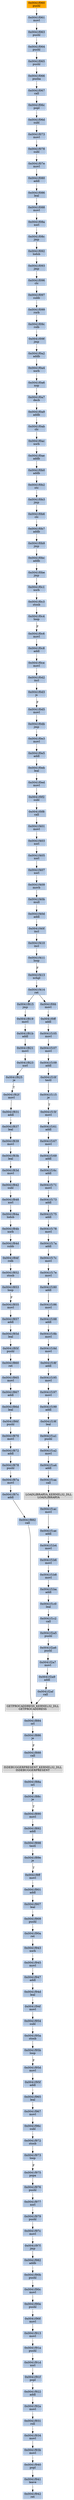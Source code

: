 strict digraph G {
	graph [bgcolor=transparent,
		name=G
	];
	node [color=lightsteelblue,
		fillcolor=lightsteelblue,
		shape=rectangle,
		style=filled
	];
	"0x0041f97f"	[label="0x0041f97f
jmp"];
	"0x0041f982"	[label="0x0041f982
addb"];
	"0x0041f97f" -> "0x0041f982"	[color="#000000"];
	"0x0041f821"	[label="0x0041f821
movl"];
	"0x0041f823"	[label="0x0041f823
xorl"];
	"0x0041f821" -> "0x0041f823"	[color="#000000"];
	"0x0041f063"	[label="0x0041f063
pushl"];
	"0x0041f064"	[label="0x0041f064
pushl"];
	"0x0041f063" -> "0x0041f064"	[color="#000000"];
	"0x0041f0ed"	[label="0x0041f0ed
movl"];
	"0x0041f0f2"	[label="0x0041f0f2
subl"];
	"0x0041f0ed" -> "0x0041f0f2"	[color="#000000"];
	"0x0041f907"	[label="0x0041f907
leal"];
	"0x0041f909"	[label="0x0041f909
pushl"];
	"0x0041f907" -> "0x0041f909"	[color="#000000"];
	"0x0041f0b6"	[label="0x0041f0b6
clc"];
	"0x0041f0b7"	[label="0x0041f0b7
addb"];
	"0x0041f0b6" -> "0x0041f0b7"	[color="#000000"];
	"0x0041f1a4"	[label="0x0041f1a4
addl"];
	"0x0041f1aa"	[label="0x0041f1aa
call"];
	"0x0041f1a4" -> "0x0041f1aa"	[color="#000000"];
	"0x0041f16c"	[label="0x0041f16c
addl"];
	"0x0041f171"	[label="0x0041f171
movl"];
	"0x0041f16c" -> "0x0041f171"	[color="#000000"];
	"0x0041f096"	[label="0x0041f096
clc"];
	"0x0041f097"	[label="0x0041f097
subb"];
	"0x0041f096" -> "0x0041f097"	[color="#000000"];
	"0x0041f853"	[label="0x0041f853
loop"];
	"0x0041f855"	[label="0x0041f855
movl"];
	"0x0041f853" -> "0x0041f855"	[color="#000000",
		label=F];
	"0x0041f90f"	[label="0x0041f90f
movl"];
	"0x0041f913"	[label="0x0041f913
movl"];
	"0x0041f90f" -> "0x0041f913"	[color="#000000"];
	"0x0041f872"	[label="0x0041f872
addl"];
	"0x0041f878"	[label="0x0041f878
pushl"];
	"0x0041f872" -> "0x0041f878"	[color="#000000"];
	"0x0041f407"	[label="0x0041f407
xorl"];
	"0x0041f409"	[label="0x0041f409
movb"];
	"0x0041f407" -> "0x0041f409"	[color="#000000"];
	"0x0041f099"	[label="0x0041f099
rorb"];
	"0x0041f097" -> "0x0041f099"	[color="#000000"];
	"0x0041f09f"	[label="0x0041f09f
jmp"];
	"0x0041f0a2"	[label="0x0041f0a2
addb"];
	"0x0041f09f" -> "0x0041f0a2"	[color="#000000"];
	"0x0041f180"	[label="0x0041f180
addl"];
	"0x0041f186"	[label="0x0041f186
movl"];
	"0x0041f180" -> "0x0041f186"	[color="#000000"];
	"0x0041f892"	[label="0x0041f892
addl"];
	"0x0041f898"	[label="0x0041f898
testl"];
	"0x0041f892" -> "0x0041f898"	[color="#000000"];
	"0x0041f105"	[label="0x0041f105
movl"];
	"0x0041f107"	[label="0x0041f107
movl"];
	"0x0041f105" -> "0x0041f107"	[color="#000000"];
	"0x0041f91d"	[label="0x0041f91d
xorl"];
	"0x0041f91f"	[label="0x0041f91f
popl"];
	"0x0041f91d" -> "0x0041f91f"	[color="#000000"];
	"0x0041f0b9"	[label="0x0041f0b9
jmp"];
	"0x0041f0b7" -> "0x0041f0b9"	[color="#000000"];
	"0x0041f0a7"	[label="0x0041f0a7
decb"];
	"0x0041f0a9"	[label="0x0041f0a9
addb"];
	"0x0041f0a7" -> "0x0041f0a9"	[color="#000000"];
	"0x0041f93b"	[label="0x0041f93b
movl"];
	"0x0041f940"	[label="0x0041f940
popl"];
	"0x0041f93b" -> "0x0041f940"	[color="#000000"];
	"0x0041f19f"	[label="0x0041f19f
leal"];
	"0x0041f1a1"	[label="0x0041f1a1
pushl"];
	"0x0041f19f" -> "0x0041f1a1"	[color="#000000"];
	"0x0041f0ce"	[label="0x0041f0ce
movl"];
	"0x0041f0d2"	[label="0x0041f0d2
incl"];
	"0x0041f0ce" -> "0x0041f0d2"	[color="#000000"];
	"0x0041f973"	[label="0x0041f973
loop"];
	"0x0041f975"	[label="0x0041f975
popa"];
	"0x0041f973" -> "0x0041f975"	[color="#000000",
		label=F];
	"0x0041f0eb"	[label="0x0041f0eb
leal"];
	"0x0041f0eb" -> "0x0041f0ed"	[color="#000000"];
	"0x0041f87a"	[label="0x0041f87a
movl"];
	"0x0041f878" -> "0x0041f87a"	[color="#000000"];
	"0x0041f413"	[label="0x0041f413
xchgl"];
	"0x0041f414"	[label="0x0041f414
ret"];
	"0x0041f413" -> "0x0041f414"	[color="#000000"];
	"0x0041f078"	[label="0x0041f078
subl"];
	"0x0041f07e"	[label="0x0041f07e
movl"];
	"0x0041f078" -> "0x0041f07e"	[color="#000000"];
	"0x0041f0c3"	[label="0x0041f0c3
stosb"];
	"0x0041f0c4"	[label="0x0041f0c4
loop"];
	"0x0041f0c3" -> "0x0041f0c4"	[color="#000000"];
	"0x0041f82f"	[label="0x0041f82f
movl"];
	"0x0041f831"	[label="0x0041f831
addl"];
	"0x0041f82f" -> "0x0041f831"	[color="#000000"];
	"0x0041f0db"	[label="0x0041f0db
jmp"];
	"0x0041f0e3"	[label="0x0041f0e3
movl"];
	"0x0041f0db" -> "0x0041f0e3"	[color="#000000"];
	"0x0041f40b"	[label="0x0041f40b
mull"];
	"0x0041f409" -> "0x0041f40b"	[color="#000000"];
	"0x0041f0a6"	[label="0x0041f0a6
nop"];
	"0x0041f0a6" -> "0x0041f0a7"	[color="#000000"];
	"0x0041f1b6"	[label="0x0041f1b6
movl"];
	"0x0041f1b8"	[label="0x0041f1b8
movl"];
	"0x0041f1b6" -> "0x0041f1b8"	[color="#000000"];
	"0x0041f8ff"	[label="0x0041f8ff
movl"];
	"0x0041f901"	[label="0x0041f901
addl"];
	"0x0041f8ff" -> "0x0041f901"	[color="#000000"];
	"0x0041f84b"	[label="0x0041f84b
xorb"];
	"0x0041f84d"	[label="0x0041f84d
subb"];
	"0x0041f84b" -> "0x0041f84d"	[color="#000000"];
	"0x0041f1a2"	[label="0x0041f1a2
movl"];
	"0x0041f1a1" -> "0x0041f1a2"	[color="#000000"];
	LOADLIBRARYA_KERNEL32_DLL	[color=lightgrey,
		fillcolor=lightgrey,
		label="LOADLIBRARYA_KERNEL32_DLL
LOADLIBRARYA"];
	"0x0041f1ac"	[label="0x0041f1ac
movl"];
	LOADLIBRARYA_KERNEL32_DLL -> "0x0041f1ac"	[color="#000000"];
	"0x0041f060"	[color=lightgrey,
		fillcolor=orange,
		label="0x0041f060
pushl"];
	"0x0041f061"	[label="0x0041f061
movl"];
	"0x0041f060" -> "0x0041f061"	[color="#000000"];
	"0x0041f061" -> "0x0041f063"	[color="#000000"];
	"0x0041f1a2" -> "0x0041f1a4"	[color="#000000"];
	"0x0041f0c1"	[label="0x0041f0c1
xorb"];
	"0x0041f0c1" -> "0x0041f0c3"	[color="#000000"];
	"0x0041f842"	[label="0x0041f842
subl"];
	"0x0041f848"	[label="0x0041f848
xorl"];
	"0x0041f842" -> "0x0041f848"	[color="#000000"];
	"0x0041f972"	[label="0x0041f972
stosb"];
	"0x0041f972" -> "0x0041f973"	[color="#000000"];
	"0x0041f188"	[label="0x0041f188
addl"];
	"0x0041f18b"	[label="0x0041f18b
movl"];
	"0x0041f188" -> "0x0041f18b"	[color="#000000"];
	"0x0041f94d"	[label="0x0041f94d
leal"];
	"0x0041f94f"	[label="0x0041f94f
movl"];
	"0x0041f94d" -> "0x0041f94f"	[color="#000000"];
	"0x0041f84a"	[label="0x0041f84a
lodsb"];
	"0x0041f848" -> "0x0041f84a"	[color="#000000"];
	"0x0041f90e"	[label="0x0041f90e
pushl"];
	"0x0041f90e" -> "0x0041f90f"	[color="#000000"];
	"0x0041f934"	[label="0x0041f934
movl"];
	"0x0041f934" -> "0x0041f93b"	[color="#000000"];
	"0x0041f0ff"	[label="0x0041f0ff
addl"];
	"0x0041f0ff" -> "0x0041f105"	[color="#000000"];
	"0x0041f08a"	[label="0x0041f08a
xorl"];
	"0x0041f08c"	[label="0x0041f08c
jmp"];
	"0x0041f08a" -> "0x0041f08c"	[color="#000000"];
	"0x0041f080"	[label="0x0041f080
addl"];
	"0x0041f086"	[label="0x0041f086
leal"];
	"0x0041f080" -> "0x0041f086"	[color="#000000"];
	"0x0041f941"	[label="0x0041f941
leave"];
	"0x0041f940" -> "0x0041f941"	[color="#000000"];
	"0x0041f1c0"	[label="0x0041f1c0
leal"];
	"0x0041f1c2"	[label="0x0041f1c2
call"];
	"0x0041f1c0" -> "0x0041f1c2"	[color="#000000"];
	"0x0041f83d"	[label="0x0041f83d
movl"];
	"0x0041f83d" -> "0x0041f842"	[color="#000000"];
	"0x0041f0d3"	[label="0x0041f0d3
js"];
	"0x0041f0d2" -> "0x0041f0d3"	[color="#000000"];
	"0x0041f0a4"	[label="0x0041f0a4
xorb"];
	"0x0041f0a4" -> "0x0041f0a6"	[color="#000000"];
	"0x0041f882"	[label="0x0041f882
call"];
	GETPROCADDRESS_KERNEL32_DLL	[color=lightgrey,
		fillcolor=lightgrey,
		label="GETPROCADDRESS_KERNEL32_DLL
GETPROCADDRESS"];
	"0x0041f882" -> GETPROCADDRESS_KERNEL32_DLL	[color="#000000"];
	"0x0041f40d"	[label="0x0041f40d
addl"];
	"0x0041f40b" -> "0x0041f40d"	[color="#000000"];
	"0x0041f40f"	[label="0x0041f40f
incl"];
	"0x0041f40d" -> "0x0041f40f"	[color="#000000"];
	"0x0041f860"	[label="0x0041f860
ret"];
	"0x0041f865"	[label="0x0041f865
movl"];
	"0x0041f860" -> "0x0041f865"	[color="#000000"];
	"0x0041f942"	[label="0x0041f942
ret"];
	ISDEBUGGERPRESENT_KERNEL32_DLL	[color=lightgrey,
		fillcolor=lightgrey,
		label="ISDEBUGGERPRESENT_KERNEL32_DLL
ISDEBUGGERPRESENT"];
	"0x0041f88a"	[label="0x0041f88a
orl"];
	ISDEBUGGERPRESENT_KERNEL32_DLL -> "0x0041f88a"	[color="#000000"];
	"0x0041f07e" -> "0x0041f080"	[color="#000000"];
	"0x0041f815"	[label="0x0041f815
jmp"];
	"0x0041f819"	[label="0x0041f819
movl"];
	"0x0041f815" -> "0x0041f819"	[color="#000000"];
	"0x0041f10f"	[label="0x0041f10f
testl"];
	"0x0041f115"	[label="0x0041f115
je"];
	"0x0041f10f" -> "0x0041f115"	[color="#000000"];
	"0x0041f17c"	[label="0x0041f17c
movl"];
	"0x0041f17e"	[label="0x0041f17e
movl"];
	"0x0041f17c" -> "0x0041f17e"	[color="#000000"];
	"0x0041f943"	[label="0x0041f943
xorb"];
	"0x0041f945"	[label="0x0041f945
movl"];
	"0x0041f943" -> "0x0041f945"	[color="#000000"];
	"0x0041f0c8"	[label="0x0041f0c8
addl"];
	"0x0041f0c8" -> "0x0041f0ce"	[color="#000000"];
	"0x0041f83b"	[label="0x0041f83b
leal"];
	"0x0041f83b" -> "0x0041f83d"	[color="#000000"];
	"0x0041f18d"	[label="0x0041f18d
movl"];
	"0x0041f18f"	[label="0x0041f18f
addl"];
	"0x0041f18d" -> "0x0041f18f"	[color="#000000"];
	"0x0041f1aa" -> LOADLIBRARYA_KERNEL32_DLL	[color="#000000"];
	"0x0041f88c"	[label="0x0041f88c
je"];
	"0x0041f88a" -> "0x0041f88c"	[color="#000000"];
	"0x0041f976"	[label="0x0041f976
pushl"];
	"0x0041f977"	[label="0x0041f977
xorl"];
	"0x0041f976" -> "0x0041f977"	[color="#000000"];
	"0x0041f109"	[label="0x0041f109
addl"];
	"0x0041f109" -> "0x0041f10f"	[color="#000000"];
	"0x0041f405"	[label="0x0041f405
xorl"];
	"0x0041f405" -> "0x0041f407"	[color="#000000"];
	"0x0041f2a9"	[label="0x0041f2a9
addl"];
	"0x0041f2af"	[label="0x0041f2af
call"];
	"0x0041f2a9" -> "0x0041f2af"	[color="#000000"];
	"0x0041f410"	[label="0x0041f410
incl"];
	"0x0041f411"	[label="0x0041f411
loop"];
	"0x0041f410" -> "0x0041f411"	[color="#000000"];
	"0x0041f90c"	[label="0x0041f90c
movl"];
	"0x0041f90c" -> "0x0041f90e"	[color="#000000"];
	"0x0041f1ae"	[label="0x0041f1ae
addl"];
	"0x0041f1b4"	[label="0x0041f1b4
movl"];
	"0x0041f1ae" -> "0x0041f1b4"	[color="#000000"];
	"0x0041f06c"	[label="0x0041f06c
popl"];
	"0x0041f06d"	[label="0x0041f06d
subl"];
	"0x0041f06c" -> "0x0041f06d"	[color="#000000"];
	"0x0041f197"	[label="0x0041f197
movl"];
	"0x0041f199"	[label="0x0041f199
addl"];
	"0x0041f197" -> "0x0041f199"	[color="#000000"];
	"0x0041f84a" -> "0x0041f84b"	[color="#000000"];
	"0x0041f17e" -> "0x0041f180"	[color="#000000"];
	"0x0041f0bc"	[label="0x0041f0bc
addb"];
	"0x0041f0b9" -> "0x0041f0bc"	[color="#000000"];
	"0x0041f867"	[label="0x0041f867
addl"];
	"0x0041f86d"	[label="0x0041f86d
leal"];
	"0x0041f867" -> "0x0041f86d"	[color="#000000"];
	"0x0041f067"	[label="0x0041f067
call"];
	"0x0041f067" -> "0x0041f06c"	[color="#000000"];
	"0x0041f0be"	[label="0x0041f0be
jmp"];
	"0x0041f0bc" -> "0x0041f0be"	[color="#000000"];
	"0x0041f84f"	[label="0x0041f84f
rolb"];
	"0x0041f84d" -> "0x0041f84f"	[color="#000000"];
	"0x0041f865" -> "0x0041f867"	[color="#000000"];
	"0x0041f954"	[label="0x0041f954
subl"];
	"0x0041f95a"	[label="0x0041f95a
stosb"];
	"0x0041f954" -> "0x0041f95a"	[color="#000000"];
	"0x0041f169"	[label="0x0041f169
addl"];
	"0x0041f169" -> "0x0041f16c"	[color="#000000"];
	"0x0041f931"	[label="0x0041f931
roll"];
	"0x0041f931" -> "0x0041f934"	[color="#000000"];
	"0x0041f092"	[label="0x0041f092
lodsb"];
	"0x0041f093"	[label="0x0041f093
jmp"];
	"0x0041f092" -> "0x0041f093"	[color="#000000"];
	"0x0041f093" -> "0x0041f096"	[color="#000000"];
	"0x0041f825"	[label="0x0041f825
je"];
	"0x0041f825" -> "0x0041f82f"	[color="#000000",
		label=T];
	"0x0041f89e"	[label="0x0041f89e
je"];
	"0x0041f898" -> "0x0041f89e"	[color="#000000"];
	"0x0041f922"	[label="0x0041f922
addl"];
	"0x0041f92a"	[label="0x0041f92a
movl"];
	"0x0041f922" -> "0x0041f92a"	[color="#000000"];
	"0x0041f890"	[label="0x0041f890
movl"];
	"0x0041f88c" -> "0x0041f890"	[color="#000000",
		label=T];
	"0x0041f178"	[label="0x0041f178
movl"];
	"0x0041f17a"	[label="0x0041f17a
addl"];
	"0x0041f178" -> "0x0041f17a"	[color="#000000"];
	"0x0041f0ac"	[label="0x0041f0ac
xorb"];
	"0x0041f0ae"	[label="0x0041f0ae
addb"];
	"0x0041f0ac" -> "0x0041f0ae"	[color="#000000"];
	"0x0041f888"	[label="0x0041f888
call"];
	"0x0041f888" -> ISDEBUGGERPRESENT_KERNEL32_DLL	[color="#000000"];
	"0x0041f86f"	[label="0x0041f86f
pushl"];
	"0x0041f86d" -> "0x0041f86f"	[color="#000000"];
	"0x0041f0b3"	[label="0x0041f0b3
jmp"];
	"0x0041f0b3" -> "0x0041f0b6"	[color="#000000"];
	"0x0041f95b"	[label="0x0041f95b
loop"];
	"0x0041f95d"	[label="0x0041f95d
movl"];
	"0x0041f95b" -> "0x0041f95d"	[color="#000000",
		label=F];
	"0x0041f161"	[label="0x0041f161
addl"];
	"0x0041f167"	[label="0x0041f167
movl"];
	"0x0041f161" -> "0x0041f167"	[color="#000000"];
	"0x0041f0fd"	[label="0x0041f0fd
movl"];
	"0x0041f0fd" -> "0x0041f0ff"	[color="#000000"];
	"0x0041f088"	[label="0x0041f088
movl"];
	"0x0041f086" -> "0x0041f088"	[color="#000000"];
	"0x0041f173"	[label="0x0041f173
addl"];
	"0x0041f175"	[label="0x0041f175
addl"];
	"0x0041f173" -> "0x0041f175"	[color="#000000"];
	"0x0041f941" -> "0x0041f942"	[color="#000000"];
	"0x0041f088" -> "0x0041f08a"	[color="#000000"];
	"0x0041f2a5"	[label="0x0041f2a5
pushl"];
	"0x0041f2a6"	[label="0x0041f2a6
pushl"];
	"0x0041f2a5" -> "0x0041f2a6"	[color="#000000"];
	"0x0041f979"	[label="0x0041f979
pushl"];
	"0x0041f97c"	[label="0x0041f97c
movl"];
	"0x0041f979" -> "0x0041f97c"	[color="#000000"];
	"0x0041f09c"	[label="0x0041f09c
rolb"];
	"0x0041f099" -> "0x0041f09c"	[color="#000000"];
	"0x0041f09c" -> "0x0041f09f"	[color="#000000"];
	"0x0041f107" -> "0x0041f109"	[color="#000000"];
	"0x0041f965"	[label="0x0041f965
leal"];
	"0x0041f967"	[label="0x0041f967
movl"];
	"0x0041f965" -> "0x0041f967"	[color="#000000"];
	"0x0041f17a" -> "0x0041f17c"	[color="#000000"];
	"0x0041f870"	[label="0x0041f870
movl"];
	"0x0041f86f" -> "0x0041f870"	[color="#000000"];
	"0x0041f91a"	[label="0x0041f91a
pushl"];
	"0x0041f91a" -> "0x0041f91d"	[color="#000000"];
	"0x0041f2a7"	[label="0x0041f2a7
movl"];
	"0x0041f2a7" -> "0x0041f2a9"	[color="#000000"];
	"0x0041f065"	[label="0x0041f065
pushl"];
	"0x0041f066"	[label="0x0041f066
pusha"];
	"0x0041f065" -> "0x0041f066"	[color="#000000"];
	"0x0041f0e5"	[label="0x0041f0e5
addl"];
	"0x0041f0e3" -> "0x0041f0e5"	[color="#000000"];
	"0x0041f15f"	[label="0x0041f15f
movl"];
	"0x0041f115" -> "0x0041f15f"	[color="#000000",
		label=T];
	"0x0041f884"	[label="0x0041f884
orl"];
	GETPROCADDRESS_KERNEL32_DLL -> "0x0041f884"	[color="#000000"];
	"0x0041f0d5"	[label="0x0041f0d5
movl"];
	"0x0041f0d3" -> "0x0041f0d5"	[color="#000000",
		label=F];
	"0x0041f837"	[label="0x0041f837
leal"];
	"0x0041f839"	[label="0x0041f839
movl"];
	"0x0041f837" -> "0x0041f839"	[color="#000000"];
	"0x0041f857"	[label="0x0041f857
addl"];
	"0x0041f85d"	[label="0x0041f85d
leal"];
	"0x0041f857" -> "0x0041f85d"	[color="#000000"];
	"0x0041f195"	[label="0x0041f195
movl"];
	"0x0041f195" -> "0x0041f197"	[color="#000000"];
	"0x0041f97c" -> "0x0041f97f"	[color="#000000"];
	"0x0041f81b"	[label="0x0041f81b
addl"];
	"0x0041f81b" -> "0x0041f821"	[color="#000000"];
	"0x0041f411" -> "0x0041f413"	[color="#000000",
		label=F];
	"0x0041f87c"	[label="0x0041f87c
addl"];
	"0x0041f87a" -> "0x0041f87c"	[color="#000000"];
	"0x0041f186" -> "0x0041f188"	[color="#000000"];
	"0x0041f414" -> "0x0041f815"	[color="#000000"];
	"0x0041f414" -> "0x0041f0fd"	[color="#000000"];
	"0x0041f0b2"	[label="0x0041f0b2
stc"];
	"0x0041f0b2" -> "0x0041f0b3"	[color="#000000"];
	"0x0041f073"	[label="0x0041f073
movl"];
	"0x0041f073" -> "0x0041f078"	[color="#000000"];
	"0x0041f96c"	[label="0x0041f96c
subl"];
	"0x0041f96c" -> "0x0041f972"	[color="#000000"];
	"0x0041f403"	[label="0x0041f403
xorl"];
	"0x0041f403" -> "0x0041f405"	[color="#000000"];
	"0x0041f066" -> "0x0041f067"	[color="#000000"];
	"0x0041f819" -> "0x0041f81b"	[color="#000000"];
	"0x0041f0f8"	[label="0x0041f0f8
call"];
	"0x0041f0f2" -> "0x0041f0f8"	[color="#000000"];
	"0x0041f199" -> "0x0041f19f"	[color="#000000"];
	"0x0041f1c2" -> "0x0041f2a5"	[color="#000000"];
	"0x0041f947"	[label="0x0041f947
addl"];
	"0x0041f947" -> "0x0041f94d"	[color="#000000"];
	"0x0041f064" -> "0x0041f065"	[color="#000000"];
	"0x0041f175" -> "0x0041f178"	[color="#000000"];
	"0x0041f18f" -> "0x0041f195"	[color="#000000"];
	"0x0041f0d5" -> "0x0041f0db"	[color="#000000"];
	"0x0041f1b4" -> "0x0041f1b6"	[color="#000000"];
	"0x0041f89e" -> "0x0041f8ff"	[color="#000000",
		label=T];
	"0x0041f977" -> "0x0041f979"	[color="#000000"];
	"0x0041f1ac" -> "0x0041f1ae"	[color="#000000"];
	"0x0041f18b" -> "0x0041f18d"	[color="#000000"];
	"0x0041f0e5" -> "0x0041f0eb"	[color="#000000"];
	"0x0041f95f"	[label="0x0041f95f
addl"];
	"0x0041f95f" -> "0x0041f965"	[color="#000000"];
	"0x0041f08c" -> "0x0041f092"	[color="#000000"];
	"0x0041f975" -> "0x0041f976"	[color="#000000"];
	"0x0041f0be" -> "0x0041f0c1"	[color="#000000"];
	"0x0041f886"	[label="0x0041f886
je"];
	"0x0041f886" -> "0x0041f888"	[color="#000000",
		label=F];
	"0x0041f0ab"	[label="0x0041f0ab
clc"];
	"0x0041f0a9" -> "0x0041f0ab"	[color="#000000"];
	"0x0041f855" -> "0x0041f857"	[color="#000000"];
	"0x0041f90a"	[label="0x0041f90a
ret"];
	"0x0041f90a" -> "0x0041f943"	[color="#000000"];
	"0x0041f967" -> "0x0041f96c"	[color="#000000"];
	"0x0041f95a" -> "0x0041f95b"	[color="#000000"];
	"0x0041f913" -> "0x0041f91a"	[color="#000000"];
	"0x0041f852"	[label="0x0041f852
stosb"];
	"0x0041f852" -> "0x0041f853"	[color="#000000"];
	"0x0041f870" -> "0x0041f872"	[color="#000000"];
	"0x0041f0a2" -> "0x0041f0a4"	[color="#000000"];
	"0x0041f0c6"	[label="0x0041f0c6
movl"];
	"0x0041f0c4" -> "0x0041f0c6"	[color="#000000",
		label=F];
	"0x0041f91f" -> "0x0041f922"	[color="#000000"];
	"0x0041f90b"	[label="0x0041f90b
pushl"];
	"0x0041f90b" -> "0x0041f90c"	[color="#000000"];
	"0x0041f945" -> "0x0041f947"	[color="#000000"];
	"0x0041f909" -> "0x0041f90a"	[color="#000000"];
	"0x0041f15f" -> "0x0041f161"	[color="#000000"];
	"0x0041f0b0"	[label="0x0041f0b0
addb"];
	"0x0041f0b0" -> "0x0041f0b2"	[color="#000000"];
	"0x0041f06d" -> "0x0041f073"	[color="#000000"];
	"0x0041f87c" -> "0x0041f882"	[color="#000000"];
	"0x0041f1ba"	[label="0x0041f1ba
addl"];
	"0x0041f1ba" -> "0x0041f1c0"	[color="#000000"];
	"0x0041f901" -> "0x0041f907"	[color="#000000"];
	"0x0041f85f"	[label="0x0041f85f
pushl"];
	"0x0041f85f" -> "0x0041f860"	[color="#000000"];
	"0x0041f84f" -> "0x0041f852"	[color="#000000"];
	"0x0041f92a" -> "0x0041f931"	[color="#000000"];
	"0x0041f40f" -> "0x0041f410"	[color="#000000"];
	"0x0041f401"	[label="0x0041f401
movl"];
	"0x0041f0f8" -> "0x0041f401"	[color="#000000"];
	"0x0041f982" -> "0x0041f90b"	[color="#000000"];
	"0x0041f171" -> "0x0041f173"	[color="#000000"];
	"0x0041f831" -> "0x0041f837"	[color="#000000"];
	"0x0041f0c6" -> "0x0041f0c8"	[color="#000000"];
	"0x0041f95d" -> "0x0041f95f"	[color="#000000"];
	"0x0041f839" -> "0x0041f83b"	[color="#000000"];
	"0x0041f167" -> "0x0041f169"	[color="#000000"];
	"0x0041f0ae" -> "0x0041f0b0"	[color="#000000"];
	"0x0041f94f" -> "0x0041f954"	[color="#000000"];
	"0x0041f890" -> "0x0041f892"	[color="#000000"];
	"0x0041f1b8" -> "0x0041f1ba"	[color="#000000"];
	"0x0041f2a6" -> "0x0041f2a7"	[color="#000000"];
	"0x0041f2af" -> GETPROCADDRESS_KERNEL32_DLL	[color="#000000"];
	"0x0041f823" -> "0x0041f825"	[color="#000000"];
	"0x0041f85d" -> "0x0041f85f"	[color="#000000"];
	"0x0041f401" -> "0x0041f403"	[color="#000000"];
	"0x0041f0ab" -> "0x0041f0ac"	[color="#000000"];
	"0x0041f884" -> "0x0041f886"	[color="#000000"];
}
